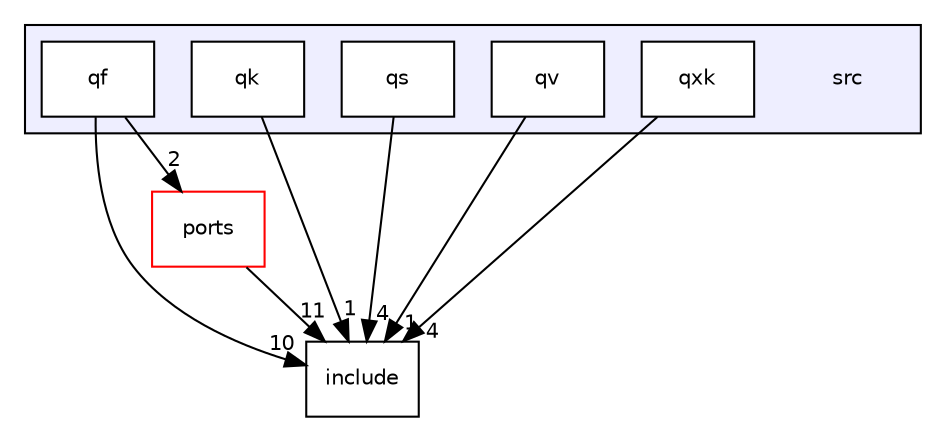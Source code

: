 digraph "src" {
  compound=true
  node [ fontsize="10", fontname="Helvetica"];
  edge [ labelfontsize="10", labelfontname="Helvetica"];
  subgraph clusterdir_28a04cc6444cdd1b436423abf3214ac3 {
    graph [ bgcolor="#eeeeff", pencolor="black", label="" URL="dir_28a04cc6444cdd1b436423abf3214ac3.html"];
    dir_28a04cc6444cdd1b436423abf3214ac3 [shape=plaintext label="src"];
    dir_023a0acd75d733ac8b46de46495bcccd [shape=box label="qf" color="black" fillcolor="white" style="filled" URL="dir_023a0acd75d733ac8b46de46495bcccd.html"];
    dir_cea592f63ae23c26ec712f9b20161ccc [shape=box label="qk" color="black" fillcolor="white" style="filled" URL="dir_cea592f63ae23c26ec712f9b20161ccc.html"];
    dir_01e30d656352b231ca54e2ad81c2673f [shape=box label="qs" color="black" fillcolor="white" style="filled" URL="dir_01e30d656352b231ca54e2ad81c2673f.html"];
    dir_d2b6d2c4be8e32b2d9832f6ce0d9c654 [shape=box label="qv" color="black" fillcolor="white" style="filled" URL="dir_d2b6d2c4be8e32b2d9832f6ce0d9c654.html"];
    dir_08fe79f9fb91e223ef6854c32de3c82b [shape=box label="qxk" color="black" fillcolor="white" style="filled" URL="dir_08fe79f9fb91e223ef6854c32de3c82b.html"];
  }
  dir_9b55b230f41344f00f9f1f35be51edc6 [shape=box label="include" URL="dir_9b55b230f41344f00f9f1f35be51edc6.html"];
  dir_dea11dbe73c9c82ce31138978df5ca9f [shape=box label="ports" fillcolor="white" style="filled" color="red" URL="dir_dea11dbe73c9c82ce31138978df5ca9f.html"];
  dir_08fe79f9fb91e223ef6854c32de3c82b->dir_9b55b230f41344f00f9f1f35be51edc6 [headlabel="4", labeldistance=1.5 headhref="dir_000014_000005.html"];
  dir_01e30d656352b231ca54e2ad81c2673f->dir_9b55b230f41344f00f9f1f35be51edc6 [headlabel="4", labeldistance=1.5 headhref="dir_000012_000005.html"];
  dir_023a0acd75d733ac8b46de46495bcccd->dir_9b55b230f41344f00f9f1f35be51edc6 [headlabel="10", labeldistance=1.5 headhref="dir_000007_000005.html"];
  dir_023a0acd75d733ac8b46de46495bcccd->dir_dea11dbe73c9c82ce31138978df5ca9f [headlabel="2", labeldistance=1.5 headhref="dir_000007_000000.html"];
  dir_d2b6d2c4be8e32b2d9832f6ce0d9c654->dir_9b55b230f41344f00f9f1f35be51edc6 [headlabel="1", labeldistance=1.5 headhref="dir_000013_000005.html"];
  dir_cea592f63ae23c26ec712f9b20161ccc->dir_9b55b230f41344f00f9f1f35be51edc6 [headlabel="1", labeldistance=1.5 headhref="dir_000011_000005.html"];
  dir_dea11dbe73c9c82ce31138978df5ca9f->dir_9b55b230f41344f00f9f1f35be51edc6 [headlabel="11", labeldistance=1.5 headhref="dir_000000_000005.html"];
}
